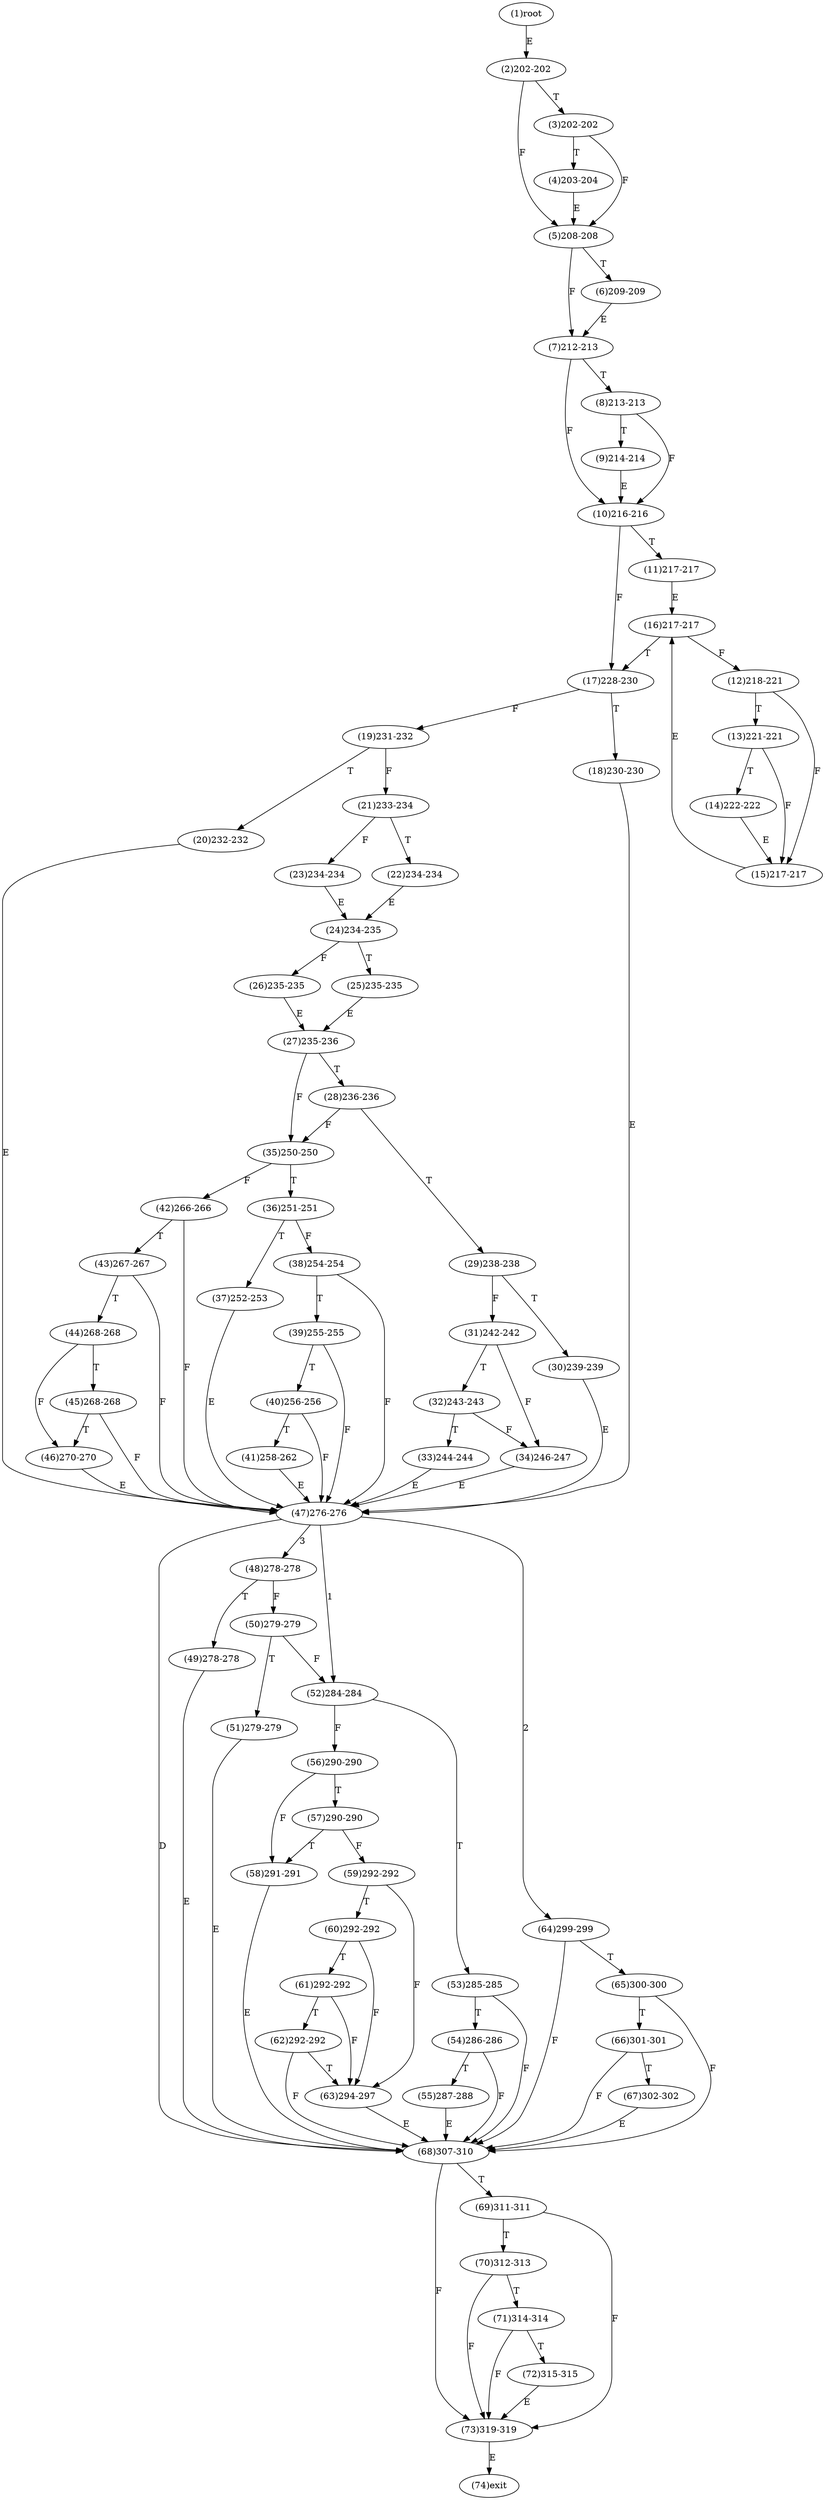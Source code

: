 digraph "" { 
1[ label="(1)root"];
2[ label="(2)202-202"];
3[ label="(3)202-202"];
4[ label="(4)203-204"];
5[ label="(5)208-208"];
6[ label="(6)209-209"];
7[ label="(7)212-213"];
8[ label="(8)213-213"];
9[ label="(9)214-214"];
10[ label="(10)216-216"];
11[ label="(11)217-217"];
12[ label="(12)218-221"];
13[ label="(13)221-221"];
14[ label="(14)222-222"];
15[ label="(15)217-217"];
17[ label="(17)228-230"];
16[ label="(16)217-217"];
19[ label="(19)231-232"];
18[ label="(18)230-230"];
21[ label="(21)233-234"];
20[ label="(20)232-232"];
23[ label="(23)234-234"];
22[ label="(22)234-234"];
25[ label="(25)235-235"];
24[ label="(24)234-235"];
27[ label="(27)235-236"];
26[ label="(26)235-235"];
29[ label="(29)238-238"];
28[ label="(28)236-236"];
31[ label="(31)242-242"];
30[ label="(30)239-239"];
34[ label="(34)246-247"];
35[ label="(35)250-250"];
32[ label="(32)243-243"];
33[ label="(33)244-244"];
38[ label="(38)254-254"];
39[ label="(39)255-255"];
36[ label="(36)251-251"];
37[ label="(37)252-253"];
42[ label="(42)266-266"];
43[ label="(43)267-267"];
40[ label="(40)256-256"];
41[ label="(41)258-262"];
46[ label="(46)270-270"];
47[ label="(47)276-276"];
44[ label="(44)268-268"];
45[ label="(45)268-268"];
51[ label="(51)279-279"];
50[ label="(50)279-279"];
49[ label="(49)278-278"];
48[ label="(48)278-278"];
55[ label="(55)287-288"];
54[ label="(54)286-286"];
53[ label="(53)285-285"];
52[ label="(52)284-284"];
59[ label="(59)292-292"];
58[ label="(58)291-291"];
57[ label="(57)290-290"];
56[ label="(56)290-290"];
63[ label="(63)294-297"];
62[ label="(62)292-292"];
61[ label="(61)292-292"];
60[ label="(60)292-292"];
68[ label="(68)307-310"];
69[ label="(69)311-311"];
70[ label="(70)312-313"];
71[ label="(71)314-314"];
64[ label="(64)299-299"];
65[ label="(65)300-300"];
66[ label="(66)301-301"];
67[ label="(67)302-302"];
72[ label="(72)315-315"];
73[ label="(73)319-319"];
74[ label="(74)exit"];
1->2[ label="E"];
2->5[ label="F"];
2->3[ label="T"];
3->5[ label="F"];
3->4[ label="T"];
4->5[ label="E"];
5->7[ label="F"];
5->6[ label="T"];
6->7[ label="E"];
7->10[ label="F"];
7->8[ label="T"];
8->10[ label="F"];
8->9[ label="T"];
9->10[ label="E"];
10->17[ label="F"];
10->11[ label="T"];
11->16[ label="E"];
12->15[ label="F"];
12->13[ label="T"];
13->15[ label="F"];
13->14[ label="T"];
14->15[ label="E"];
15->16[ label="E"];
16->12[ label="F"];
16->17[ label="T"];
17->19[ label="F"];
17->18[ label="T"];
18->47[ label="E"];
19->21[ label="F"];
19->20[ label="T"];
20->47[ label="E"];
21->23[ label="F"];
21->22[ label="T"];
22->24[ label="E"];
23->24[ label="E"];
24->26[ label="F"];
24->25[ label="T"];
25->27[ label="E"];
26->27[ label="E"];
27->35[ label="F"];
27->28[ label="T"];
28->35[ label="F"];
28->29[ label="T"];
29->31[ label="F"];
29->30[ label="T"];
30->47[ label="E"];
31->34[ label="F"];
31->32[ label="T"];
32->34[ label="F"];
32->33[ label="T"];
33->47[ label="E"];
34->47[ label="E"];
35->42[ label="F"];
35->36[ label="T"];
36->38[ label="F"];
36->37[ label="T"];
37->47[ label="E"];
38->47[ label="F"];
38->39[ label="T"];
39->47[ label="F"];
39->40[ label="T"];
40->47[ label="F"];
40->41[ label="T"];
41->47[ label="E"];
42->47[ label="F"];
42->43[ label="T"];
43->47[ label="F"];
43->44[ label="T"];
44->46[ label="F"];
44->45[ label="T"];
45->47[ label="F"];
45->46[ label="T"];
46->47[ label="E"];
47->52[ label="1"];
47->64[ label="2"];
47->48[ label="3"];
47->68[ label="D"];
48->50[ label="F"];
48->49[ label="T"];
49->68[ label="E"];
50->52[ label="F"];
50->51[ label="T"];
51->68[ label="E"];
52->56[ label="F"];
52->53[ label="T"];
53->68[ label="F"];
53->54[ label="T"];
54->68[ label="F"];
54->55[ label="T"];
55->68[ label="E"];
56->58[ label="F"];
56->57[ label="T"];
57->59[ label="F"];
57->58[ label="T"];
58->68[ label="E"];
59->63[ label="F"];
59->60[ label="T"];
60->63[ label="F"];
60->61[ label="T"];
61->63[ label="F"];
61->62[ label="T"];
62->68[ label="F"];
62->63[ label="T"];
63->68[ label="E"];
64->68[ label="F"];
64->65[ label="T"];
65->68[ label="F"];
65->66[ label="T"];
66->68[ label="F"];
66->67[ label="T"];
67->68[ label="E"];
68->73[ label="F"];
68->69[ label="T"];
69->73[ label="F"];
69->70[ label="T"];
70->73[ label="F"];
70->71[ label="T"];
71->73[ label="F"];
71->72[ label="T"];
72->73[ label="E"];
73->74[ label="E"];
}